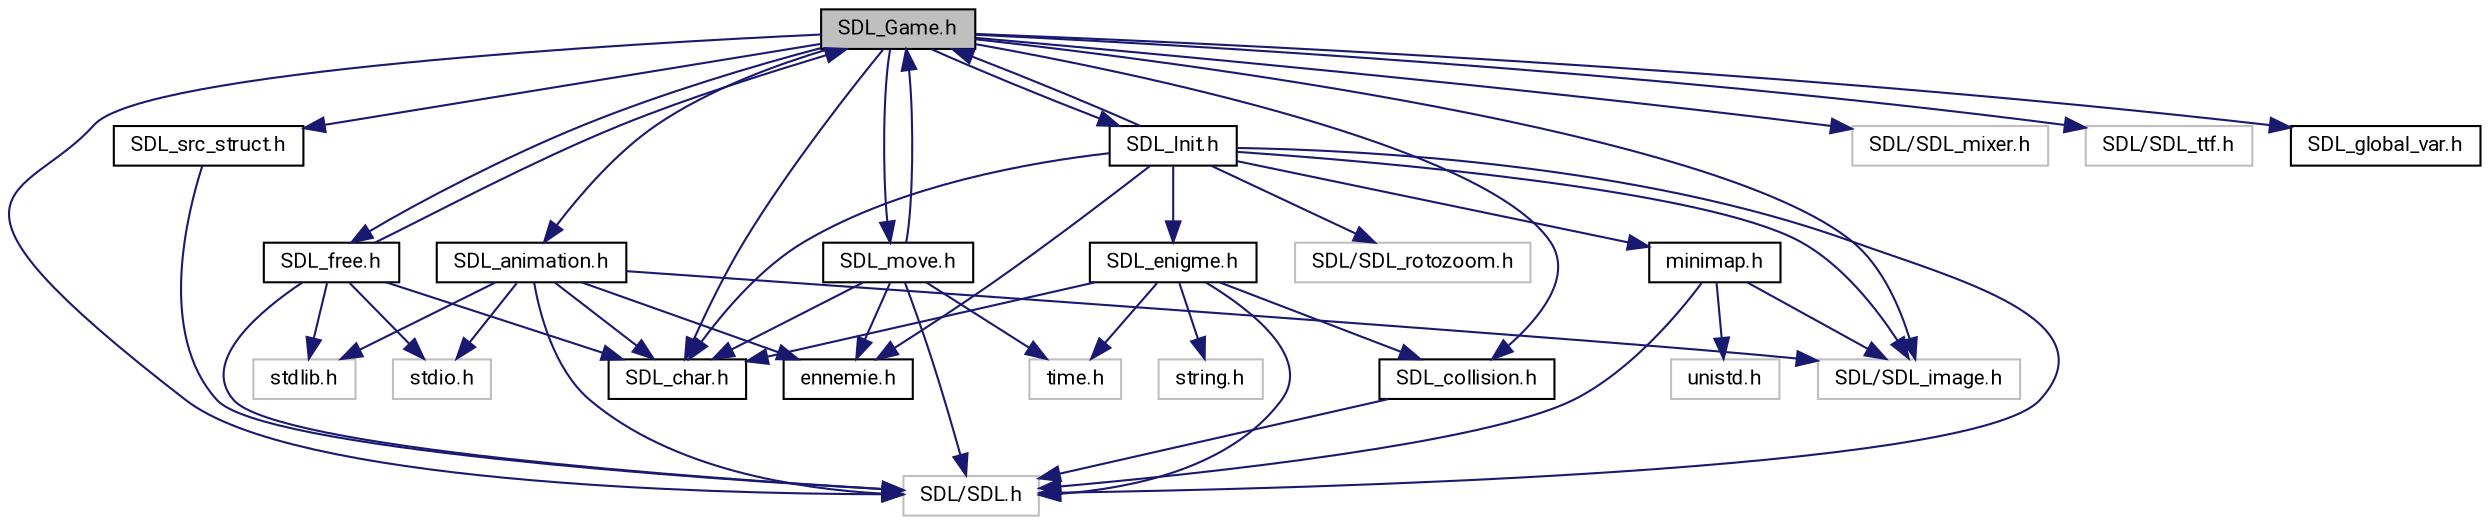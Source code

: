 digraph "SDL_Game.h"
{
 // LATEX_PDF_SIZE
  edge [fontname="Roboto",fontsize="10",labelfontname="Roboto",labelfontsize="10"];
  node [fontname="Roboto",fontsize="10",shape=record];
  Node0 [label="SDL_Game.h",height=0.2,width=0.4,color="black", fillcolor="grey75", style="filled", fontcolor="black",tooltip=" "];
  Node0 -> Node1 [color="midnightblue",fontsize="10",style="solid",fontname="Roboto"];
  Node1 [label="SDL/SDL.h",height=0.2,width=0.4,color="grey75", fillcolor="white", style="filled",tooltip=" "];
  Node0 -> Node2 [color="midnightblue",fontsize="10",style="solid",fontname="Roboto"];
  Node2 [label="SDL/SDL_image.h",height=0.2,width=0.4,color="grey75", fillcolor="white", style="filled",tooltip=" "];
  Node0 -> Node3 [color="midnightblue",fontsize="10",style="solid",fontname="Roboto"];
  Node3 [label="SDL/SDL_mixer.h",height=0.2,width=0.4,color="grey75", fillcolor="white", style="filled",tooltip=" "];
  Node0 -> Node4 [color="midnightblue",fontsize="10",style="solid",fontname="Roboto"];
  Node4 [label="SDL/SDL_ttf.h",height=0.2,width=0.4,color="grey75", fillcolor="white", style="filled",tooltip=" "];
  Node0 -> Node5 [color="midnightblue",fontsize="10",style="solid",fontname="Roboto"];
  Node5 [label="SDL_src_struct.h",height=0.2,width=0.4,color="black", fillcolor="white", style="filled",URL="$SDL__src__struct_8h.html",tooltip=" "];
  Node5 -> Node1 [color="midnightblue",fontsize="10",style="solid",fontname="Roboto"];
  Node0 -> Node6 [color="midnightblue",fontsize="10",style="solid",fontname="Roboto"];
  Node6 [label="SDL_char.h",height=0.2,width=0.4,color="black", fillcolor="white", style="filled",URL="$SDL__char_8h.html",tooltip=" "];
  Node0 -> Node7 [color="midnightblue",fontsize="10",style="solid",fontname="Roboto"];
  Node7 [label="SDL_move.h",height=0.2,width=0.4,color="black", fillcolor="white", style="filled",URL="$SDL__move_8h.html",tooltip=" "];
  Node7 -> Node8 [color="midnightblue",fontsize="10",style="solid",fontname="Roboto"];
  Node8 [label="time.h",height=0.2,width=0.4,color="grey75", fillcolor="white", style="filled",tooltip=" "];
  Node7 -> Node1 [color="midnightblue",fontsize="10",style="solid",fontname="Roboto"];
  Node7 -> Node6 [color="midnightblue",fontsize="10",style="solid",fontname="Roboto"];
  Node7 -> Node0 [color="midnightblue",fontsize="10",style="solid",fontname="Roboto"];
  Node7 -> Node9 [color="midnightblue",fontsize="10",style="solid",fontname="Roboto"];
  Node9 [label="ennemie.h",height=0.2,width=0.4,color="black", fillcolor="white", style="filled",URL="$ennemie_8h.html",tooltip=" "];
  Node0 -> Node10 [color="midnightblue",fontsize="10",style="solid",fontname="Roboto"];
  Node10 [label="SDL_animation.h",height=0.2,width=0.4,color="black", fillcolor="white", style="filled",URL="$SDL__animation_8h.html",tooltip=" "];
  Node10 -> Node1 [color="midnightblue",fontsize="10",style="solid",fontname="Roboto"];
  Node10 -> Node2 [color="midnightblue",fontsize="10",style="solid",fontname="Roboto"];
  Node10 -> Node11 [color="midnightblue",fontsize="10",style="solid",fontname="Roboto"];
  Node11 [label="stdlib.h",height=0.2,width=0.4,color="grey75", fillcolor="white", style="filled",tooltip=" "];
  Node10 -> Node12 [color="midnightblue",fontsize="10",style="solid",fontname="Roboto"];
  Node12 [label="stdio.h",height=0.2,width=0.4,color="grey75", fillcolor="white", style="filled",tooltip=" "];
  Node10 -> Node6 [color="midnightblue",fontsize="10",style="solid",fontname="Roboto"];
  Node10 -> Node9 [color="midnightblue",fontsize="10",style="solid",fontname="Roboto"];
  Node0 -> Node13 [color="midnightblue",fontsize="10",style="solid",fontname="Roboto"];
  Node13 [label="SDL_collision.h",height=0.2,width=0.4,color="black", fillcolor="white", style="filled",URL="$SDL__collision_8h.html",tooltip=" "];
  Node13 -> Node1 [color="midnightblue",fontsize="10",style="solid",fontname="Roboto"];
  Node0 -> Node14 [color="midnightblue",fontsize="10",style="solid",fontname="Roboto"];
  Node14 [label="SDL_free.h",height=0.2,width=0.4,color="black", fillcolor="white", style="filled",URL="$SDL__free_8h.html",tooltip=" "];
  Node14 -> Node1 [color="midnightblue",fontsize="10",style="solid",fontname="Roboto"];
  Node14 -> Node11 [color="midnightblue",fontsize="10",style="solid",fontname="Roboto"];
  Node14 -> Node12 [color="midnightblue",fontsize="10",style="solid",fontname="Roboto"];
  Node14 -> Node6 [color="midnightblue",fontsize="10",style="solid",fontname="Roboto"];
  Node14 -> Node0 [color="midnightblue",fontsize="10",style="solid",fontname="Roboto"];
  Node0 -> Node15 [color="midnightblue",fontsize="10",style="solid",fontname="Roboto"];
  Node15 [label="SDL_Init.h",height=0.2,width=0.4,color="black", fillcolor="white", style="filled",URL="$SDL__Init_8h.html",tooltip=" "];
  Node15 -> Node1 [color="midnightblue",fontsize="10",style="solid",fontname="Roboto"];
  Node15 -> Node2 [color="midnightblue",fontsize="10",style="solid",fontname="Roboto"];
  Node15 -> Node6 [color="midnightblue",fontsize="10",style="solid",fontname="Roboto"];
  Node15 -> Node16 [color="midnightblue",fontsize="10",style="solid",fontname="Roboto"];
  Node16 [label="SDL_enigme.h",height=0.2,width=0.4,color="black", fillcolor="white", style="filled",URL="$SDL__enigme_8h.html",tooltip=" "];
  Node16 -> Node17 [color="midnightblue",fontsize="10",style="solid",fontname="Roboto"];
  Node17 [label="string.h",height=0.2,width=0.4,color="grey75", fillcolor="white", style="filled",tooltip=" "];
  Node16 -> Node1 [color="midnightblue",fontsize="10",style="solid",fontname="Roboto"];
  Node16 -> Node8 [color="midnightblue",fontsize="10",style="solid",fontname="Roboto"];
  Node16 -> Node6 [color="midnightblue",fontsize="10",style="solid",fontname="Roboto"];
  Node16 -> Node13 [color="midnightblue",fontsize="10",style="solid",fontname="Roboto"];
  Node15 -> Node0 [color="midnightblue",fontsize="10",style="solid",fontname="Roboto"];
  Node15 -> Node9 [color="midnightblue",fontsize="10",style="solid",fontname="Roboto"];
  Node15 -> Node18 [color="midnightblue",fontsize="10",style="solid",fontname="Roboto"];
  Node18 [label="minimap.h",height=0.2,width=0.4,color="black", fillcolor="white", style="filled",URL="$minimap_8h.html",tooltip=" "];
  Node18 -> Node1 [color="midnightblue",fontsize="10",style="solid",fontname="Roboto"];
  Node18 -> Node2 [color="midnightblue",fontsize="10",style="solid",fontname="Roboto"];
  Node18 -> Node19 [color="midnightblue",fontsize="10",style="solid",fontname="Roboto"];
  Node19 [label="unistd.h",height=0.2,width=0.4,color="grey75", fillcolor="white", style="filled",tooltip=" "];
  Node15 -> Node20 [color="midnightblue",fontsize="10",style="solid",fontname="Roboto"];
  Node20 [label="SDL/SDL_rotozoom.h",height=0.2,width=0.4,color="grey75", fillcolor="white", style="filled",tooltip=" "];
  Node0 -> Node21 [color="midnightblue",fontsize="10",style="solid",fontname="Roboto"];
  Node21 [label="SDL_global_var.h",height=0.2,width=0.4,color="black", fillcolor="white", style="filled",URL="$SDL__global__var_8h.html",tooltip=" "];
}
